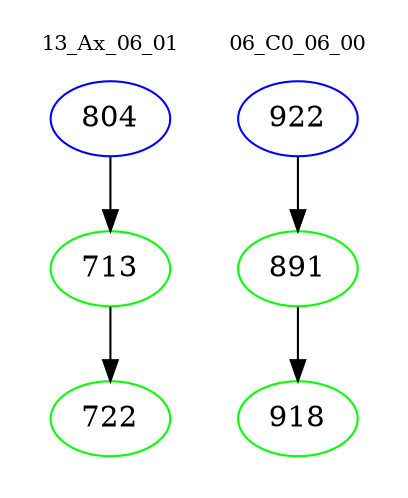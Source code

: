 digraph{
subgraph cluster_0 {
color = white
label = "13_Ax_06_01";
fontsize=10;
T0_804 [label="804", color="blue"]
T0_804 -> T0_713 [color="black"]
T0_713 [label="713", color="green"]
T0_713 -> T0_722 [color="black"]
T0_722 [label="722", color="green"]
}
subgraph cluster_1 {
color = white
label = "06_C0_06_00";
fontsize=10;
T1_922 [label="922", color="blue"]
T1_922 -> T1_891 [color="black"]
T1_891 [label="891", color="green"]
T1_891 -> T1_918 [color="black"]
T1_918 [label="918", color="green"]
}
}
